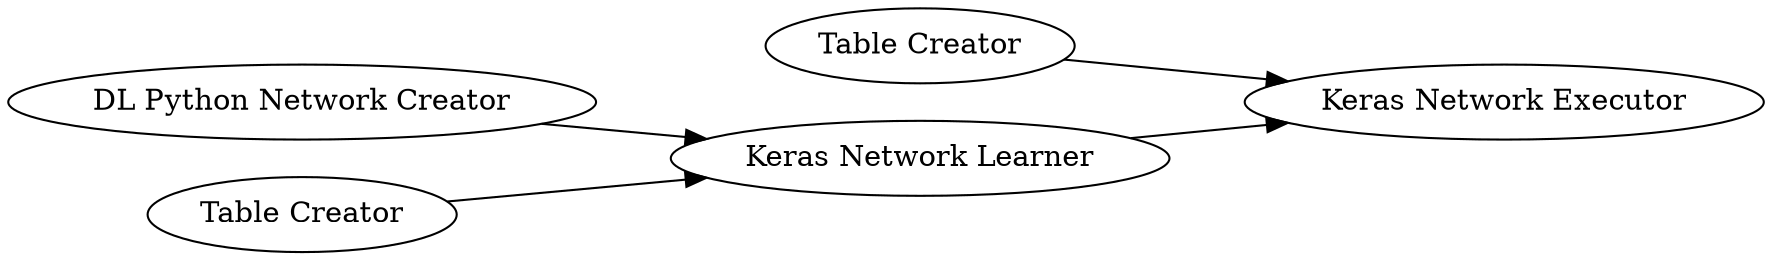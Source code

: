 digraph {
	89 [label="Keras Network Learner"]
	91 [label="DL Python Network Creator"]
	92 [label="Table Creator"]
	93 [label="Table Creator"]
	94 [label="Keras Network Executor"]
	89 -> 94
	91 -> 89
	92 -> 89
	93 -> 94
	rankdir=LR
}
